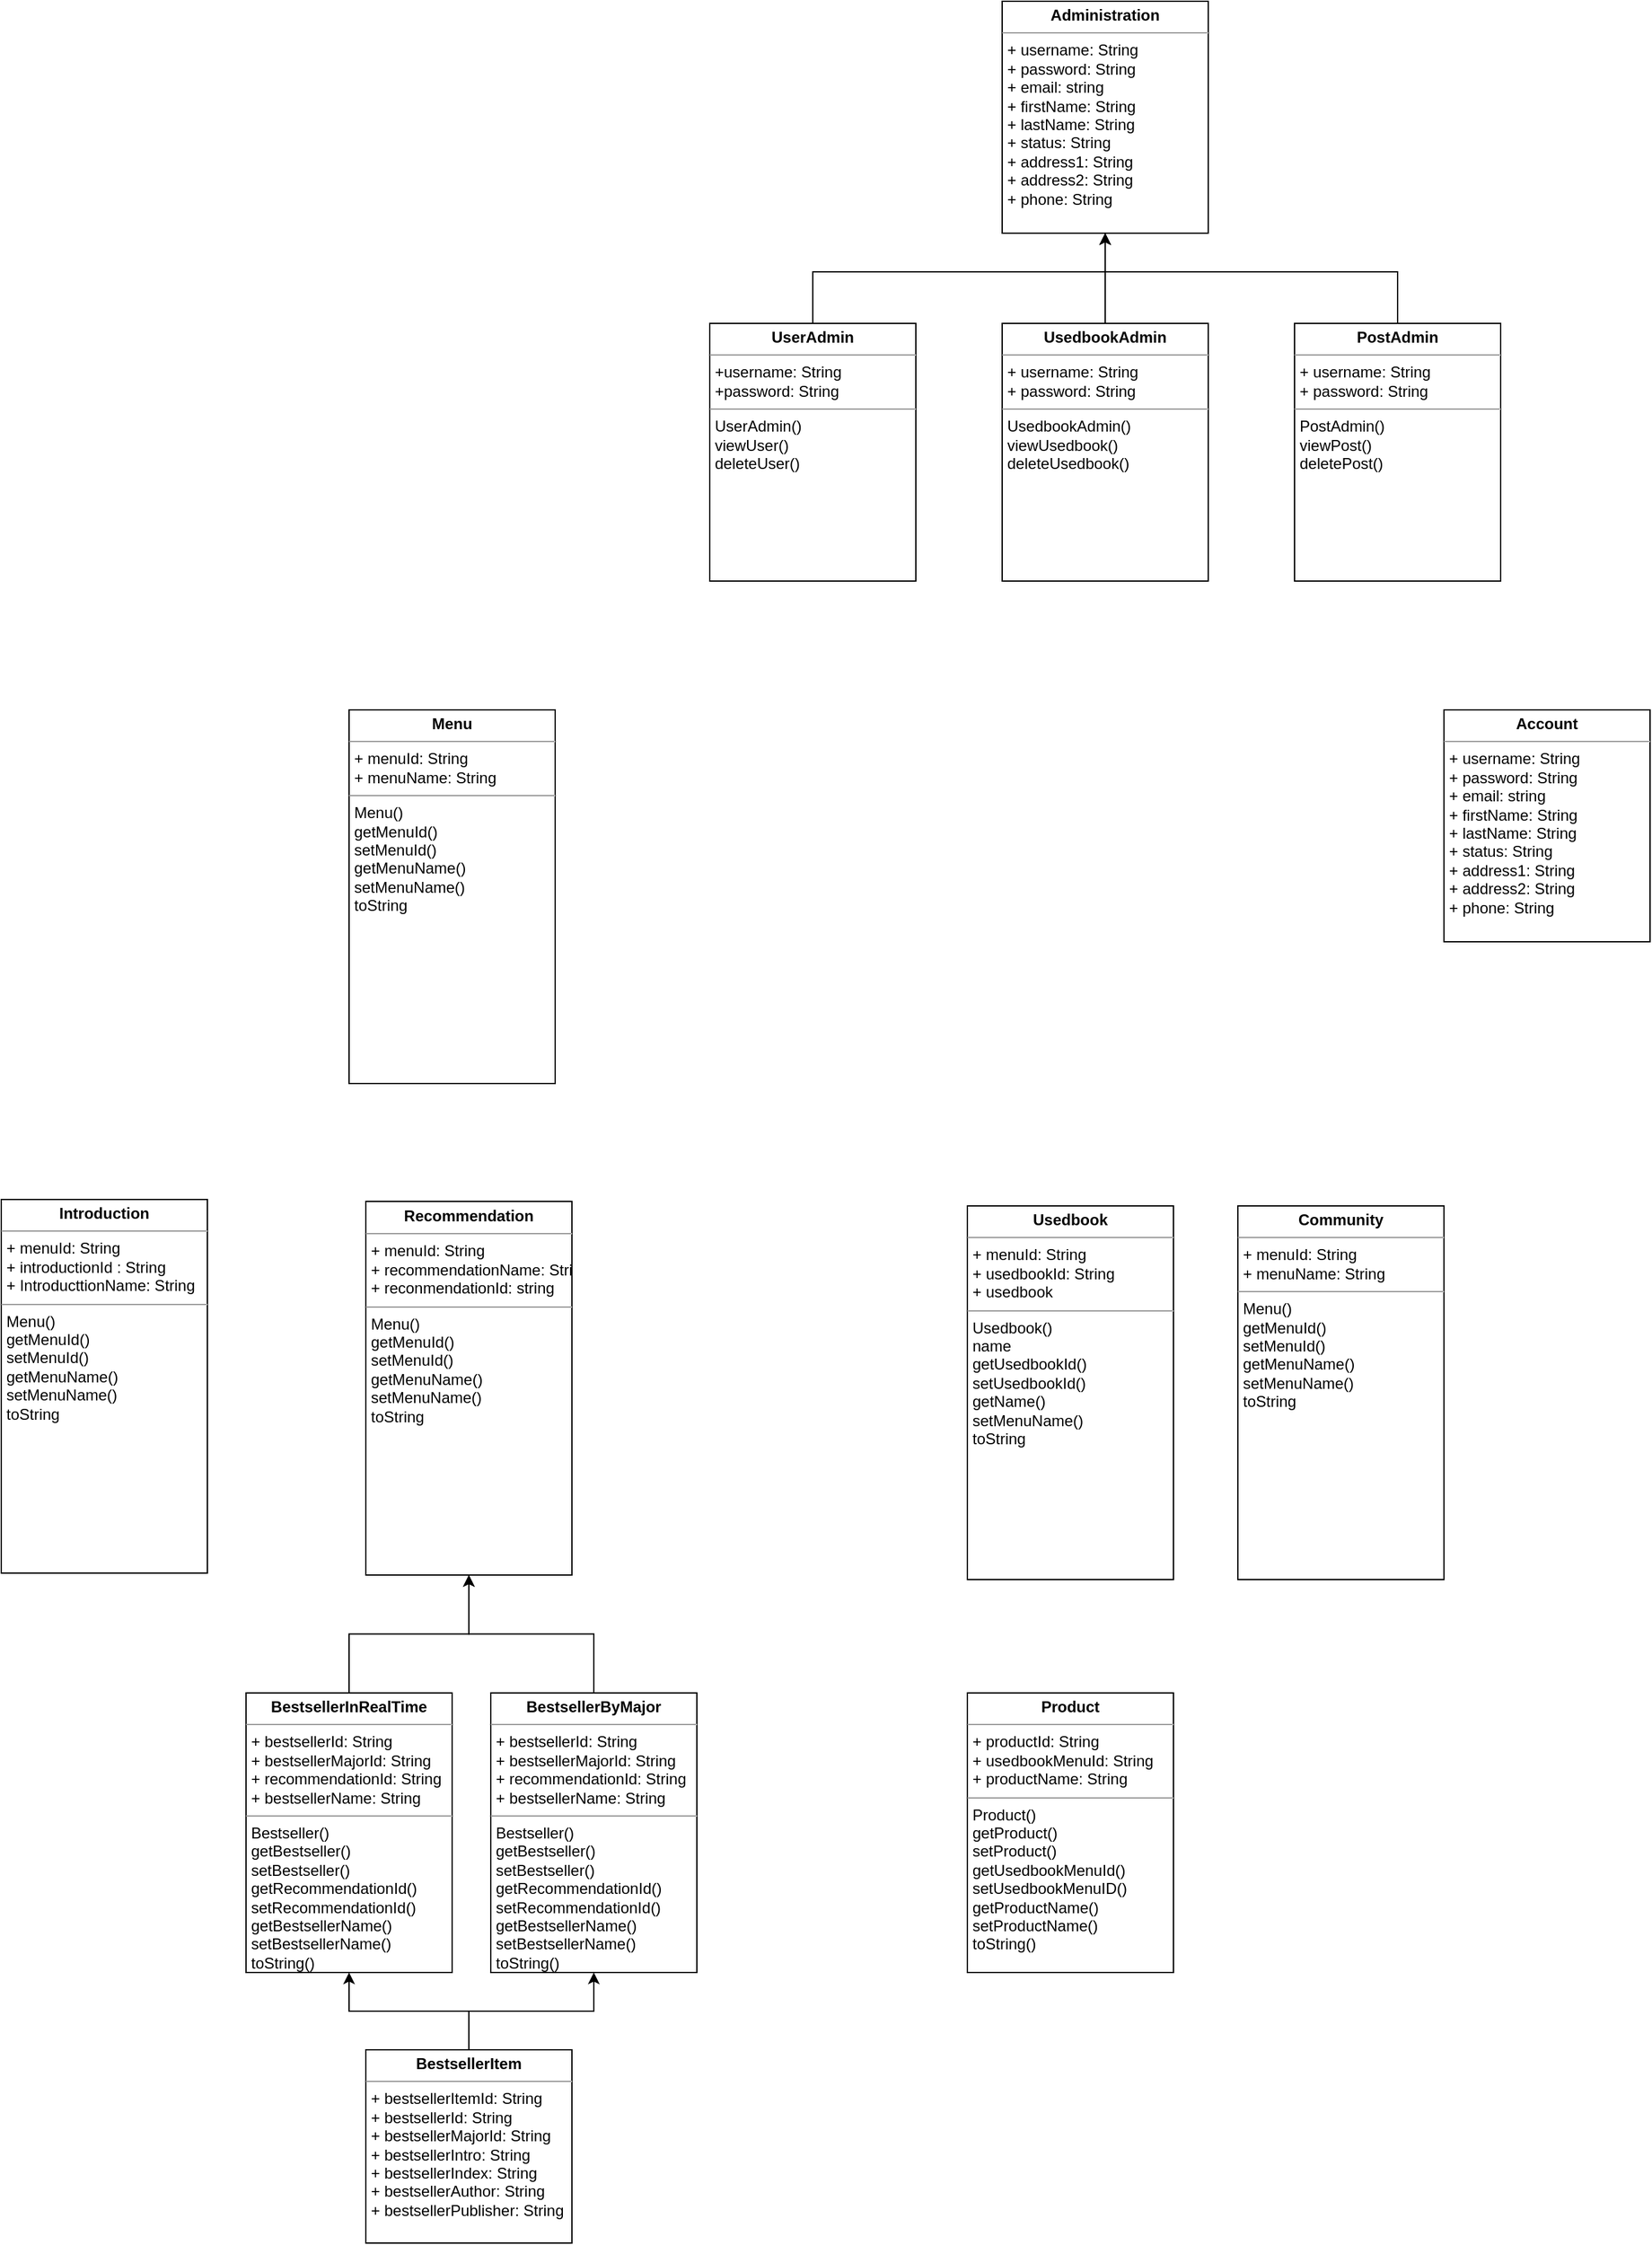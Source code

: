 <mxfile version="10.6.1" type="github"><diagram id="tjTu-DxW0F6IGpsKTLz-" name="페이지-1"><mxGraphModel dx="994" dy="1557" grid="1" gridSize="10" guides="1" tooltips="1" connect="1" arrows="1" fold="1" page="1" pageScale="1" pageWidth="827" pageHeight="1169" math="0" shadow="0"><root><mxCell id="0"/><mxCell id="1" parent="0"/><mxCell id="694batVZx9mQxRiMKVtd-1" value="&lt;p style=&quot;margin: 0px ; margin-top: 4px ; text-align: center&quot;&gt;&lt;b&gt;Menu&lt;/b&gt;&lt;/p&gt;&lt;hr size=&quot;1&quot;&gt;&lt;p style=&quot;margin: 0px ; margin-left: 4px&quot;&gt;+ menuId: String&lt;/p&gt;&lt;p style=&quot;margin: 0px ; margin-left: 4px&quot;&gt;+ menuName: String&amp;nbsp;&lt;/p&gt;&lt;hr size=&quot;1&quot;&gt;&lt;p style=&quot;margin: 0px ; margin-left: 4px&quot;&gt;Menu()&lt;/p&gt;&lt;p style=&quot;margin: 0px ; margin-left: 4px&quot;&gt;getMenuId()&lt;/p&gt;&lt;p style=&quot;margin: 0px ; margin-left: 4px&quot;&gt;setMenuId()&lt;/p&gt;&lt;p style=&quot;margin: 0px ; margin-left: 4px&quot;&gt;getMenuName()&lt;/p&gt;&lt;p style=&quot;margin: 0px ; margin-left: 4px&quot;&gt;setMenuName()&lt;/p&gt;&lt;p style=&quot;margin: 0px ; margin-left: 4px&quot;&gt;toString&lt;/p&gt;&lt;p style=&quot;margin: 0px ; margin-left: 4px&quot;&gt;&lt;br&gt;&lt;/p&gt;" style="verticalAlign=top;align=left;overflow=fill;fontSize=12;fontFamily=Helvetica;html=1;" vertex="1" parent="1"><mxGeometry x="320" y="20" width="160" height="290" as="geometry"/></mxCell><mxCell id="694batVZx9mQxRiMKVtd-2" value="&lt;p style=&quot;margin: 0px ; margin-top: 4px ; text-align: center&quot;&gt;&lt;b&gt;Community&lt;/b&gt;&lt;/p&gt;&lt;hr size=&quot;1&quot;&gt;&lt;p style=&quot;margin: 0px ; margin-left: 4px&quot;&gt;+ menuId: String&lt;/p&gt;&lt;p style=&quot;margin: 0px ; margin-left: 4px&quot;&gt;+ menuName: String&amp;nbsp;&lt;/p&gt;&lt;hr size=&quot;1&quot;&gt;&lt;p style=&quot;margin: 0px ; margin-left: 4px&quot;&gt;Menu()&lt;/p&gt;&lt;p style=&quot;margin: 0px ; margin-left: 4px&quot;&gt;getMenuId()&lt;/p&gt;&lt;p style=&quot;margin: 0px ; margin-left: 4px&quot;&gt;setMenuId()&lt;/p&gt;&lt;p style=&quot;margin: 0px ; margin-left: 4px&quot;&gt;getMenuName()&lt;/p&gt;&lt;p style=&quot;margin: 0px ; margin-left: 4px&quot;&gt;setMenuName()&lt;/p&gt;&lt;p style=&quot;margin: 0px ; margin-left: 4px&quot;&gt;toString&lt;/p&gt;&lt;p style=&quot;margin: 0px ; margin-left: 4px&quot;&gt;&lt;br&gt;&lt;/p&gt;" style="verticalAlign=top;align=left;overflow=fill;fontSize=12;fontFamily=Helvetica;html=1;" vertex="1" parent="1"><mxGeometry x="1010" y="405" width="160" height="290" as="geometry"/></mxCell><mxCell id="694batVZx9mQxRiMKVtd-3" value="&lt;p style=&quot;margin: 0px ; margin-top: 4px ; text-align: center&quot;&gt;&lt;b&gt;Usedbook&lt;/b&gt;&lt;/p&gt;&lt;hr size=&quot;1&quot;&gt;&lt;p style=&quot;margin: 0px ; margin-left: 4px&quot;&gt;+ menuId: String&lt;/p&gt;&lt;p style=&quot;margin: 0px ; margin-left: 4px&quot;&gt;+ usedbookId: String&amp;nbsp;&lt;/p&gt;&lt;p style=&quot;margin: 0px ; margin-left: 4px&quot;&gt;+ usedbook&lt;/p&gt;&lt;hr size=&quot;1&quot;&gt;&lt;p style=&quot;margin: 0px ; margin-left: 4px&quot;&gt;Usedbook()&lt;/p&gt;&lt;p style=&quot;margin: 0px ; margin-left: 4px&quot;&gt;name&lt;/p&gt;&lt;p style=&quot;margin: 0px ; margin-left: 4px&quot;&gt;getUsedbookId()&lt;/p&gt;&lt;p style=&quot;margin: 0px ; margin-left: 4px&quot;&gt;setUsedbookId()&lt;/p&gt;&lt;p style=&quot;margin: 0px ; margin-left: 4px&quot;&gt;getName()&lt;/p&gt;&lt;p style=&quot;margin: 0px ; margin-left: 4px&quot;&gt;setMenuName()&lt;/p&gt;&lt;p style=&quot;margin: 0px ; margin-left: 4px&quot;&gt;toString&lt;/p&gt;&lt;p style=&quot;margin: 0px ; margin-left: 4px&quot;&gt;&lt;br&gt;&lt;/p&gt;" style="verticalAlign=top;align=left;overflow=fill;fontSize=12;fontFamily=Helvetica;html=1;" vertex="1" parent="1"><mxGeometry x="800" y="405" width="160" height="290" as="geometry"/></mxCell><mxCell id="694batVZx9mQxRiMKVtd-4" value="&lt;p style=&quot;margin: 0px ; margin-top: 4px ; text-align: center&quot;&gt;&lt;b&gt;Recommendation&lt;/b&gt;&lt;/p&gt;&lt;hr size=&quot;1&quot;&gt;&lt;p style=&quot;margin: 0px ; margin-left: 4px&quot;&gt;+ menuId: String&lt;/p&gt;&lt;p style=&quot;margin: 0px ; margin-left: 4px&quot;&gt;+ recommendationName: String&lt;/p&gt;&lt;p style=&quot;margin: 0px ; margin-left: 4px&quot;&gt;+ reconmendationId: string&lt;span&gt;&amp;nbsp;&lt;/span&gt;&lt;/p&gt;&lt;hr size=&quot;1&quot;&gt;&lt;p style=&quot;margin: 0px ; margin-left: 4px&quot;&gt;Menu()&lt;/p&gt;&lt;p style=&quot;margin: 0px ; margin-left: 4px&quot;&gt;getMenuId()&lt;/p&gt;&lt;p style=&quot;margin: 0px ; margin-left: 4px&quot;&gt;setMenuId()&lt;/p&gt;&lt;p style=&quot;margin: 0px ; margin-left: 4px&quot;&gt;getMenuName()&lt;/p&gt;&lt;p style=&quot;margin: 0px ; margin-left: 4px&quot;&gt;setMenuName()&lt;/p&gt;&lt;p style=&quot;margin: 0px ; margin-left: 4px&quot;&gt;toString&lt;/p&gt;&lt;p style=&quot;margin: 0px ; margin-left: 4px&quot;&gt;&lt;br&gt;&lt;/p&gt;" style="verticalAlign=top;align=left;overflow=fill;fontSize=12;fontFamily=Helvetica;html=1;" vertex="1" parent="1"><mxGeometry x="333" y="401.5" width="160" height="290" as="geometry"/></mxCell><mxCell id="694batVZx9mQxRiMKVtd-5" value="&lt;p style=&quot;margin: 0px ; margin-top: 4px ; text-align: center&quot;&gt;&lt;b&gt;Introduction&lt;/b&gt;&lt;/p&gt;&lt;hr size=&quot;1&quot;&gt;&lt;p style=&quot;margin: 0px ; margin-left: 4px&quot;&gt;+ menuId: String&lt;/p&gt;&lt;p style=&quot;margin: 0px ; margin-left: 4px&quot;&gt;+ introductionId : String&lt;/p&gt;&lt;p style=&quot;margin: 0px ; margin-left: 4px&quot;&gt;+ IntroducttionName: String&amp;nbsp;&lt;/p&gt;&lt;hr size=&quot;1&quot;&gt;&lt;p style=&quot;margin: 0px ; margin-left: 4px&quot;&gt;Menu()&lt;/p&gt;&lt;p style=&quot;margin: 0px ; margin-left: 4px&quot;&gt;getMenuId()&lt;/p&gt;&lt;p style=&quot;margin: 0px ; margin-left: 4px&quot;&gt;setMenuId()&lt;/p&gt;&lt;p style=&quot;margin: 0px ; margin-left: 4px&quot;&gt;getMenuName()&lt;/p&gt;&lt;p style=&quot;margin: 0px ; margin-left: 4px&quot;&gt;setMenuName()&lt;/p&gt;&lt;p style=&quot;margin: 0px ; margin-left: 4px&quot;&gt;toString&lt;/p&gt;&lt;p style=&quot;margin: 0px ; margin-left: 4px&quot;&gt;&lt;br&gt;&lt;/p&gt;" style="verticalAlign=top;align=left;overflow=fill;fontSize=12;fontFamily=Helvetica;html=1;" vertex="1" parent="1"><mxGeometry x="50" y="400" width="160" height="290" as="geometry"/></mxCell><mxCell id="694batVZx9mQxRiMKVtd-6" value="&lt;p style=&quot;margin: 0px ; margin-top: 4px ; text-align: center&quot;&gt;&lt;b&gt;Product&lt;/b&gt;&lt;/p&gt;&lt;hr size=&quot;1&quot;&gt;&lt;p style=&quot;margin: 0px ; margin-left: 4px&quot;&gt;+ productId: String&lt;/p&gt;&lt;p style=&quot;margin: 0px ; margin-left: 4px&quot;&gt;+ usedbookMenuId: String&lt;/p&gt;&lt;p style=&quot;margin: 0px ; margin-left: 4px&quot;&gt;+ productName: String&amp;nbsp;&lt;/p&gt;&lt;hr size=&quot;1&quot;&gt;&lt;p style=&quot;margin: 0px ; margin-left: 4px&quot;&gt;Product()&lt;/p&gt;&lt;p style=&quot;margin: 0px ; margin-left: 4px&quot;&gt;getProduct()&lt;/p&gt;&lt;p style=&quot;margin: 0px ; margin-left: 4px&quot;&gt;setProduct()&lt;/p&gt;&lt;p style=&quot;margin: 0px ; margin-left: 4px&quot;&gt;getUsedbookMenuId()&lt;/p&gt;&lt;p style=&quot;margin: 0px ; margin-left: 4px&quot;&gt;setUsedbookMenuID()&lt;/p&gt;&lt;p style=&quot;margin: 0px ; margin-left: 4px&quot;&gt;getProductName()&lt;/p&gt;&lt;p style=&quot;margin: 0px ; margin-left: 4px&quot;&gt;setProductName()&lt;/p&gt;&lt;p style=&quot;margin: 0px ; margin-left: 4px&quot;&gt;toString()&lt;/p&gt;&lt;p style=&quot;margin: 0px ; margin-left: 4px&quot;&gt;&lt;br&gt;&lt;/p&gt;" style="verticalAlign=top;align=left;overflow=fill;fontSize=12;fontFamily=Helvetica;html=1;" vertex="1" parent="1"><mxGeometry x="800" y="783" width="160" height="217" as="geometry"/></mxCell><mxCell id="694batVZx9mQxRiMKVtd-24" style="edgeStyle=orthogonalEdgeStyle;rounded=0;orthogonalLoop=1;jettySize=auto;html=1;entryX=0.5;entryY=1;entryDx=0;entryDy=0;" edge="1" parent="1" source="694batVZx9mQxRiMKVtd-8" target="694batVZx9mQxRiMKVtd-4"><mxGeometry relative="1" as="geometry"/></mxCell><mxCell id="694batVZx9mQxRiMKVtd-8" value="&lt;p style=&quot;margin: 0px ; margin-top: 4px ; text-align: center&quot;&gt;&lt;b&gt;BestsellerInRealTime&lt;/b&gt;&lt;/p&gt;&lt;hr size=&quot;1&quot;&gt;&lt;p style=&quot;margin: 0px ; margin-left: 4px&quot;&gt;+ bestsellerId: String&lt;/p&gt;&lt;p style=&quot;margin: 0px ; margin-left: 4px&quot;&gt;+ bestsellerMajorId: String&lt;/p&gt;&lt;p style=&quot;margin: 0px ; margin-left: 4px&quot;&gt;+ recommendationId: String&lt;/p&gt;&lt;p style=&quot;margin: 0px ; margin-left: 4px&quot;&gt;+ bestsellerName: String&amp;nbsp;&lt;/p&gt;&lt;hr size=&quot;1&quot;&gt;&lt;p style=&quot;margin: 0px ; margin-left: 4px&quot;&gt;Bestseller()&lt;/p&gt;&lt;p style=&quot;margin: 0px ; margin-left: 4px&quot;&gt;getBestseller()&lt;/p&gt;&lt;p style=&quot;margin: 0px ; margin-left: 4px&quot;&gt;setBestseller()&lt;/p&gt;&lt;p style=&quot;margin: 0px ; margin-left: 4px&quot;&gt;getRecommendationId()&lt;/p&gt;&lt;p style=&quot;margin: 0px ; margin-left: 4px&quot;&gt;setRecommendationId()&lt;/p&gt;&lt;p style=&quot;margin: 0px ; margin-left: 4px&quot;&gt;getBestsellerName()&lt;/p&gt;&lt;p style=&quot;margin: 0px ; margin-left: 4px&quot;&gt;setBestsellerName()&lt;/p&gt;&lt;p style=&quot;margin: 0px ; margin-left: 4px&quot;&gt;toString()&lt;/p&gt;&lt;p style=&quot;margin: 0px ; margin-left: 4px&quot;&gt;&lt;br&gt;&lt;/p&gt;" style="verticalAlign=top;align=left;overflow=fill;fontSize=12;fontFamily=Helvetica;html=1;" vertex="1" parent="1"><mxGeometry x="240" y="783" width="160" height="217" as="geometry"/></mxCell><mxCell id="694batVZx9mQxRiMKVtd-26" style="edgeStyle=orthogonalEdgeStyle;rounded=0;orthogonalLoop=1;jettySize=auto;html=1;entryX=0.5;entryY=1;entryDx=0;entryDy=0;" edge="1" parent="1" source="694batVZx9mQxRiMKVtd-9" target="694batVZx9mQxRiMKVtd-8"><mxGeometry relative="1" as="geometry"/></mxCell><mxCell id="694batVZx9mQxRiMKVtd-27" style="edgeStyle=orthogonalEdgeStyle;rounded=0;orthogonalLoop=1;jettySize=auto;html=1;entryX=0.5;entryY=1;entryDx=0;entryDy=0;" edge="1" parent="1" source="694batVZx9mQxRiMKVtd-9" target="694batVZx9mQxRiMKVtd-11"><mxGeometry relative="1" as="geometry"/></mxCell><mxCell id="694batVZx9mQxRiMKVtd-9" value="&lt;p style=&quot;margin: 0px ; margin-top: 4px ; text-align: center&quot;&gt;&lt;b&gt;BestsellerItem&lt;/b&gt;&lt;/p&gt;&lt;hr size=&quot;1&quot;&gt;&lt;p style=&quot;margin: 0px ; margin-left: 4px&quot;&gt;+ bestsellerItemId: String&lt;/p&gt;&lt;p style=&quot;margin: 0px ; margin-left: 4px&quot;&gt;+ bestsellerId: String&lt;/p&gt;&lt;p style=&quot;margin: 0px ; margin-left: 4px&quot;&gt;+ bestsellerMajorId: String&lt;/p&gt;&lt;p style=&quot;margin: 0px ; margin-left: 4px&quot;&gt;+ bestsellerIntro: String&lt;/p&gt;&lt;p style=&quot;margin: 0px ; margin-left: 4px&quot;&gt;+ bestsellerIndex: String&lt;/p&gt;&lt;p style=&quot;margin: 0px ; margin-left: 4px&quot;&gt;+ bestsellerAuthor: String&lt;/p&gt;&lt;p style=&quot;margin: 0px ; margin-left: 4px&quot;&gt;+ bestsellerPublisher: String&lt;/p&gt;&lt;p style=&quot;margin: 0px ; margin-left: 4px&quot;&gt;&lt;br&gt;&lt;/p&gt;" style="verticalAlign=top;align=left;overflow=fill;fontSize=12;fontFamily=Helvetica;html=1;" vertex="1" parent="1"><mxGeometry x="333" y="1060" width="160" height="150" as="geometry"/></mxCell><mxCell id="694batVZx9mQxRiMKVtd-10" value="&lt;p style=&quot;margin: 0px ; margin-top: 4px ; text-align: center&quot;&gt;&lt;b&gt;Account&lt;/b&gt;&lt;/p&gt;&lt;hr size=&quot;1&quot;&gt;&lt;p style=&quot;margin: 0px ; margin-left: 4px&quot;&gt;+ username: String&lt;/p&gt;&lt;p style=&quot;margin: 0px ; margin-left: 4px&quot;&gt;+ password: String&lt;/p&gt;&lt;p style=&quot;margin: 0px ; margin-left: 4px&quot;&gt;+ email: string&lt;span&gt;&amp;nbsp;&lt;/span&gt;&lt;/p&gt;&lt;p style=&quot;margin: 0px ; margin-left: 4px&quot;&gt;&lt;span&gt;+ firstName: String&lt;/span&gt;&lt;/p&gt;&lt;p style=&quot;margin: 0px ; margin-left: 4px&quot;&gt;&lt;span&gt;+ lastName: String&lt;/span&gt;&lt;/p&gt;&lt;p style=&quot;margin: 0px ; margin-left: 4px&quot;&gt;&lt;span&gt;+ status: String&lt;/span&gt;&lt;/p&gt;&lt;p style=&quot;margin: 0px ; margin-left: 4px&quot;&gt;&lt;span&gt;+ address1: String&lt;/span&gt;&lt;/p&gt;&lt;p style=&quot;margin: 0px ; margin-left: 4px&quot;&gt;&lt;span&gt;+ address2: String&lt;/span&gt;&lt;/p&gt;&lt;p style=&quot;margin: 0px ; margin-left: 4px&quot;&gt;+ phone: String&lt;/p&gt;&lt;p style=&quot;margin: 0px ; margin-left: 4px&quot;&gt;&lt;br&gt;&lt;/p&gt;" style="verticalAlign=top;align=left;overflow=fill;fontSize=12;fontFamily=Helvetica;html=1;" vertex="1" parent="1"><mxGeometry x="1170" y="20" width="160" height="180" as="geometry"/></mxCell><mxCell id="694batVZx9mQxRiMKVtd-25" style="edgeStyle=orthogonalEdgeStyle;rounded=0;orthogonalLoop=1;jettySize=auto;html=1;" edge="1" parent="1" source="694batVZx9mQxRiMKVtd-11" target="694batVZx9mQxRiMKVtd-4"><mxGeometry relative="1" as="geometry"/></mxCell><mxCell id="694batVZx9mQxRiMKVtd-11" value="&lt;p style=&quot;margin: 0px ; margin-top: 4px ; text-align: center&quot;&gt;&lt;b&gt;BestsellerByMajor&lt;/b&gt;&lt;/p&gt;&lt;hr size=&quot;1&quot;&gt;&lt;p style=&quot;margin: 0px ; margin-left: 4px&quot;&gt;+ bestsellerId: String&lt;/p&gt;&lt;p style=&quot;margin: 0px ; margin-left: 4px&quot;&gt;+ bestsellerMajorId: String&lt;/p&gt;&lt;p style=&quot;margin: 0px ; margin-left: 4px&quot;&gt;+ recommendationId: String&lt;/p&gt;&lt;p style=&quot;margin: 0px ; margin-left: 4px&quot;&gt;+ bestsellerName: String&amp;nbsp;&lt;/p&gt;&lt;hr size=&quot;1&quot;&gt;&lt;p style=&quot;margin: 0px ; margin-left: 4px&quot;&gt;Bestseller()&lt;/p&gt;&lt;p style=&quot;margin: 0px ; margin-left: 4px&quot;&gt;getBestseller()&lt;/p&gt;&lt;p style=&quot;margin: 0px ; margin-left: 4px&quot;&gt;setBestseller()&lt;/p&gt;&lt;p style=&quot;margin: 0px ; margin-left: 4px&quot;&gt;getRecommendationId()&lt;/p&gt;&lt;p style=&quot;margin: 0px ; margin-left: 4px&quot;&gt;setRecommendationId()&lt;/p&gt;&lt;p style=&quot;margin: 0px ; margin-left: 4px&quot;&gt;getBestsellerName()&lt;/p&gt;&lt;p style=&quot;margin: 0px ; margin-left: 4px&quot;&gt;setBestsellerName()&lt;/p&gt;&lt;p style=&quot;margin: 0px ; margin-left: 4px&quot;&gt;toString()&lt;/p&gt;&lt;p style=&quot;margin: 0px ; margin-left: 4px&quot;&gt;&lt;br&gt;&lt;/p&gt;" style="verticalAlign=top;align=left;overflow=fill;fontSize=12;fontFamily=Helvetica;html=1;" vertex="1" parent="1"><mxGeometry x="430" y="783" width="160" height="217" as="geometry"/></mxCell><mxCell id="694batVZx9mQxRiMKVtd-12" value="&lt;p style=&quot;margin: 0px ; margin-top: 4px ; text-align: center&quot;&gt;&lt;b&gt;Administration&lt;/b&gt;&lt;/p&gt;&lt;hr size=&quot;1&quot;&gt;&lt;p style=&quot;margin: 0px ; margin-left: 4px&quot;&gt;+ username: String&lt;/p&gt;&lt;p style=&quot;margin: 0px ; margin-left: 4px&quot;&gt;+ password: String&lt;/p&gt;&lt;p style=&quot;margin: 0px ; margin-left: 4px&quot;&gt;+ email: string&lt;span&gt;&amp;nbsp;&lt;/span&gt;&lt;/p&gt;&lt;p style=&quot;margin: 0px ; margin-left: 4px&quot;&gt;&lt;span&gt;+ firstName: String&lt;/span&gt;&lt;/p&gt;&lt;p style=&quot;margin: 0px ; margin-left: 4px&quot;&gt;&lt;span&gt;+ lastName: String&lt;/span&gt;&lt;/p&gt;&lt;p style=&quot;margin: 0px ; margin-left: 4px&quot;&gt;&lt;span&gt;+ status: String&lt;/span&gt;&lt;/p&gt;&lt;p style=&quot;margin: 0px ; margin-left: 4px&quot;&gt;&lt;span&gt;+ address1: String&lt;/span&gt;&lt;/p&gt;&lt;p style=&quot;margin: 0px ; margin-left: 4px&quot;&gt;&lt;span&gt;+ address2: String&lt;/span&gt;&lt;/p&gt;&lt;p style=&quot;margin: 0px ; margin-left: 4px&quot;&gt;+ phone: String&lt;/p&gt;&lt;p style=&quot;margin: 0px ; margin-left: 4px&quot;&gt;&lt;br&gt;&lt;/p&gt;" style="verticalAlign=top;align=left;overflow=fill;fontSize=12;fontFamily=Helvetica;html=1;" vertex="1" parent="1"><mxGeometry x="827" y="-530" width="160" height="180" as="geometry"/></mxCell><mxCell id="694batVZx9mQxRiMKVtd-22" style="edgeStyle=orthogonalEdgeStyle;rounded=0;orthogonalLoop=1;jettySize=auto;html=1;entryX=0.5;entryY=1;entryDx=0;entryDy=0;" edge="1" parent="1" source="694batVZx9mQxRiMKVtd-13" target="694batVZx9mQxRiMKVtd-12"><mxGeometry relative="1" as="geometry"><Array as="points"><mxPoint x="680" y="-320"/><mxPoint x="907" y="-320"/></Array></mxGeometry></mxCell><mxCell id="694batVZx9mQxRiMKVtd-13" value="&lt;p style=&quot;margin: 0px ; margin-top: 4px ; text-align: center&quot;&gt;&lt;b&gt;UserAdmin&lt;/b&gt;&lt;/p&gt;&lt;hr size=&quot;1&quot;&gt;&lt;p style=&quot;margin: 0px ; margin-left: 4px&quot;&gt;+username: String&lt;/p&gt;&lt;p style=&quot;margin: 0px ; margin-left: 4px&quot;&gt;+password: String&lt;/p&gt;&lt;hr size=&quot;1&quot;&gt;&lt;p style=&quot;margin: 0px ; margin-left: 4px&quot;&gt;UserAdmin()&lt;/p&gt;&lt;p style=&quot;margin: 0px ; margin-left: 4px&quot;&gt;viewUser()&lt;/p&gt;&lt;p style=&quot;margin: 0px ; margin-left: 4px&quot;&gt;deleteUser()&lt;/p&gt;&lt;p style=&quot;margin: 0px ; margin-left: 4px&quot;&gt;&lt;br&gt;&lt;/p&gt;" style="verticalAlign=top;align=left;overflow=fill;fontSize=12;fontFamily=Helvetica;html=1;" vertex="1" parent="1"><mxGeometry x="600" y="-280" width="160" height="200" as="geometry"/></mxCell><mxCell id="694batVZx9mQxRiMKVtd-21" style="edgeStyle=orthogonalEdgeStyle;rounded=0;orthogonalLoop=1;jettySize=auto;html=1;" edge="1" parent="1" source="694batVZx9mQxRiMKVtd-14" target="694batVZx9mQxRiMKVtd-12"><mxGeometry relative="1" as="geometry"><mxPoint x="907" y="-340" as="targetPoint"/></mxGeometry></mxCell><mxCell id="694batVZx9mQxRiMKVtd-14" value="&lt;p style=&quot;margin: 0px ; margin-top: 4px ; text-align: center&quot;&gt;&lt;b&gt;UsedbookAdmin&lt;/b&gt;&lt;/p&gt;&lt;hr size=&quot;1&quot;&gt;&lt;p style=&quot;margin: 0px ; margin-left: 4px&quot;&gt;+ username: String&lt;/p&gt;&lt;p style=&quot;margin: 0px ; margin-left: 4px&quot;&gt;+ password: String&lt;/p&gt;&lt;hr size=&quot;1&quot;&gt;&lt;p style=&quot;margin: 0px ; margin-left: 4px&quot;&gt;UsedbookAdmin()&lt;/p&gt;&lt;p style=&quot;margin: 0px ; margin-left: 4px&quot;&gt;viewUsedbook()&lt;/p&gt;&lt;p style=&quot;margin: 0px ; margin-left: 4px&quot;&gt;deleteUsedbook()&lt;/p&gt;&lt;p style=&quot;margin: 0px ; margin-left: 4px&quot;&gt;&lt;br&gt;&lt;/p&gt;" style="verticalAlign=top;align=left;overflow=fill;fontSize=12;fontFamily=Helvetica;html=1;" vertex="1" parent="1"><mxGeometry x="827" y="-280" width="160" height="200" as="geometry"/></mxCell><mxCell id="694batVZx9mQxRiMKVtd-23" style="edgeStyle=orthogonalEdgeStyle;rounded=0;orthogonalLoop=1;jettySize=auto;html=1;entryX=0.5;entryY=1;entryDx=0;entryDy=0;" edge="1" parent="1" source="694batVZx9mQxRiMKVtd-15" target="694batVZx9mQxRiMKVtd-12"><mxGeometry relative="1" as="geometry"><Array as="points"><mxPoint x="1134" y="-320"/><mxPoint x="907" y="-320"/></Array></mxGeometry></mxCell><mxCell id="694batVZx9mQxRiMKVtd-15" value="&lt;p style=&quot;margin: 0px ; margin-top: 4px ; text-align: center&quot;&gt;&lt;b&gt;PostAdmin&lt;/b&gt;&lt;/p&gt;&lt;hr size=&quot;1&quot;&gt;&lt;p style=&quot;margin: 0px ; margin-left: 4px&quot;&gt;+ username: String&lt;/p&gt;&lt;p style=&quot;margin: 0px ; margin-left: 4px&quot;&gt;+ password: String&lt;/p&gt;&lt;hr size=&quot;1&quot;&gt;&lt;p style=&quot;margin: 0px ; margin-left: 4px&quot;&gt;PostAdmin()&lt;/p&gt;&lt;p style=&quot;margin: 0px ; margin-left: 4px&quot;&gt;viewPost()&lt;/p&gt;&lt;p style=&quot;margin: 0px ; margin-left: 4px&quot;&gt;deletePost()&lt;/p&gt;&lt;p style=&quot;margin: 0px ; margin-left: 4px&quot;&gt;&lt;br&gt;&lt;/p&gt;" style="verticalAlign=top;align=left;overflow=fill;fontSize=12;fontFamily=Helvetica;html=1;" vertex="1" parent="1"><mxGeometry x="1054" y="-280" width="160" height="200" as="geometry"/></mxCell></root></mxGraphModel></diagram></mxfile>